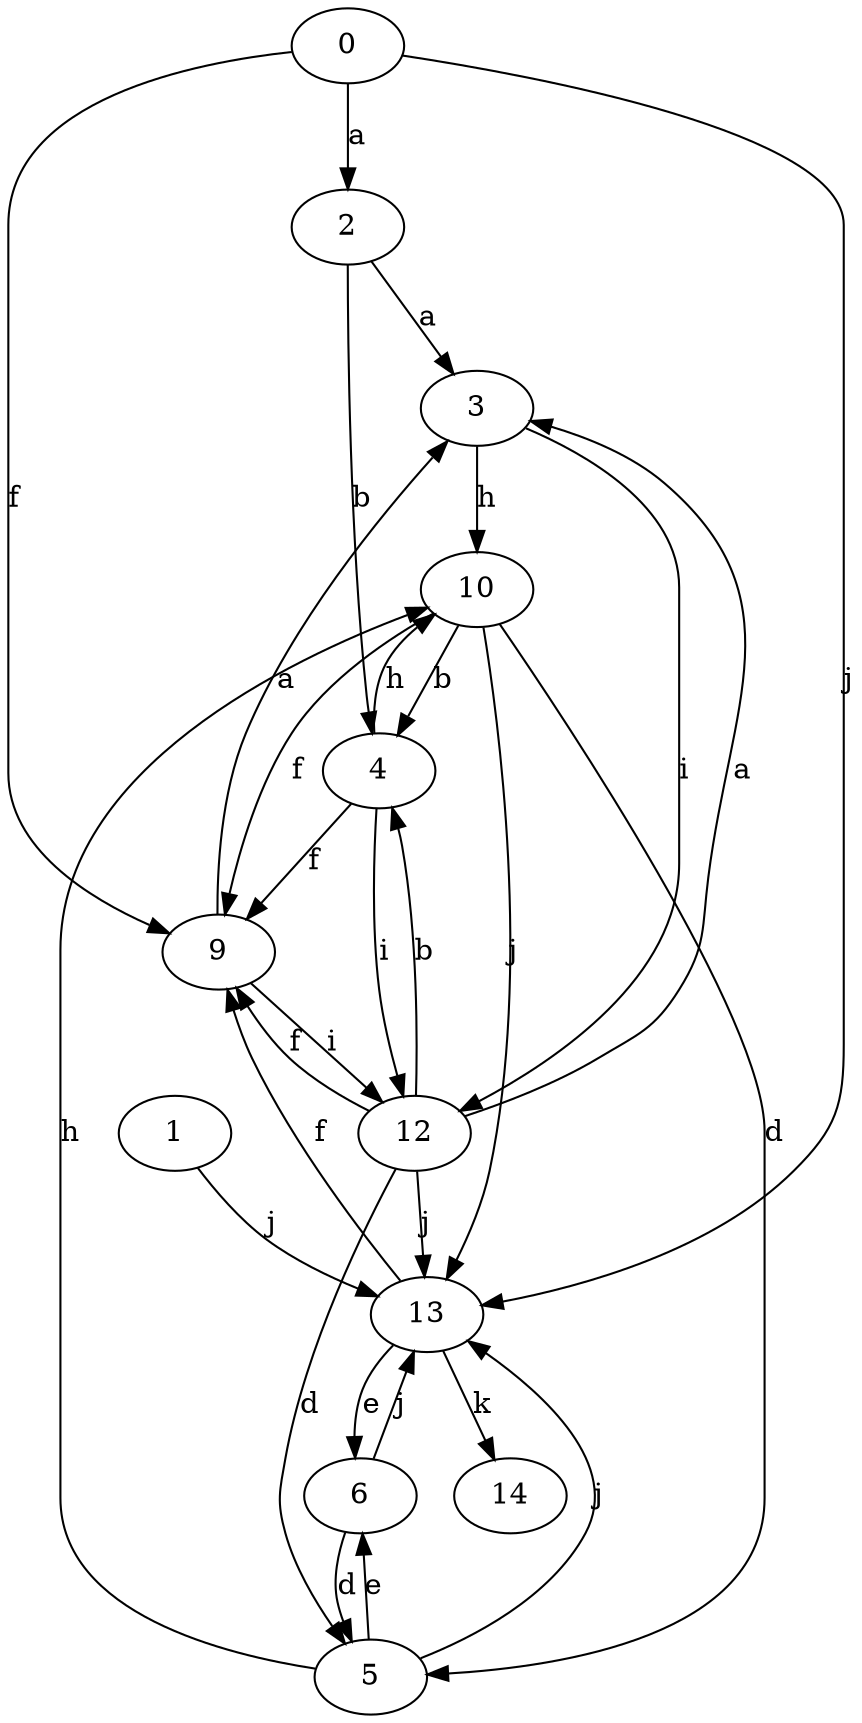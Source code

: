 strict digraph  {
2;
3;
4;
5;
6;
0;
9;
10;
12;
1;
13;
14;
2 -> 3  [label=a];
2 -> 4  [label=b];
3 -> 10  [label=h];
3 -> 12  [label=i];
4 -> 9  [label=f];
4 -> 10  [label=h];
4 -> 12  [label=i];
5 -> 6  [label=e];
5 -> 10  [label=h];
5 -> 13  [label=j];
6 -> 5  [label=d];
6 -> 13  [label=j];
0 -> 2  [label=a];
0 -> 9  [label=f];
0 -> 13  [label=j];
9 -> 3  [label=a];
9 -> 12  [label=i];
10 -> 4  [label=b];
10 -> 5  [label=d];
10 -> 9  [label=f];
10 -> 13  [label=j];
12 -> 3  [label=a];
12 -> 4  [label=b];
12 -> 5  [label=d];
12 -> 9  [label=f];
12 -> 13  [label=j];
1 -> 13  [label=j];
13 -> 6  [label=e];
13 -> 9  [label=f];
13 -> 14  [label=k];
}
